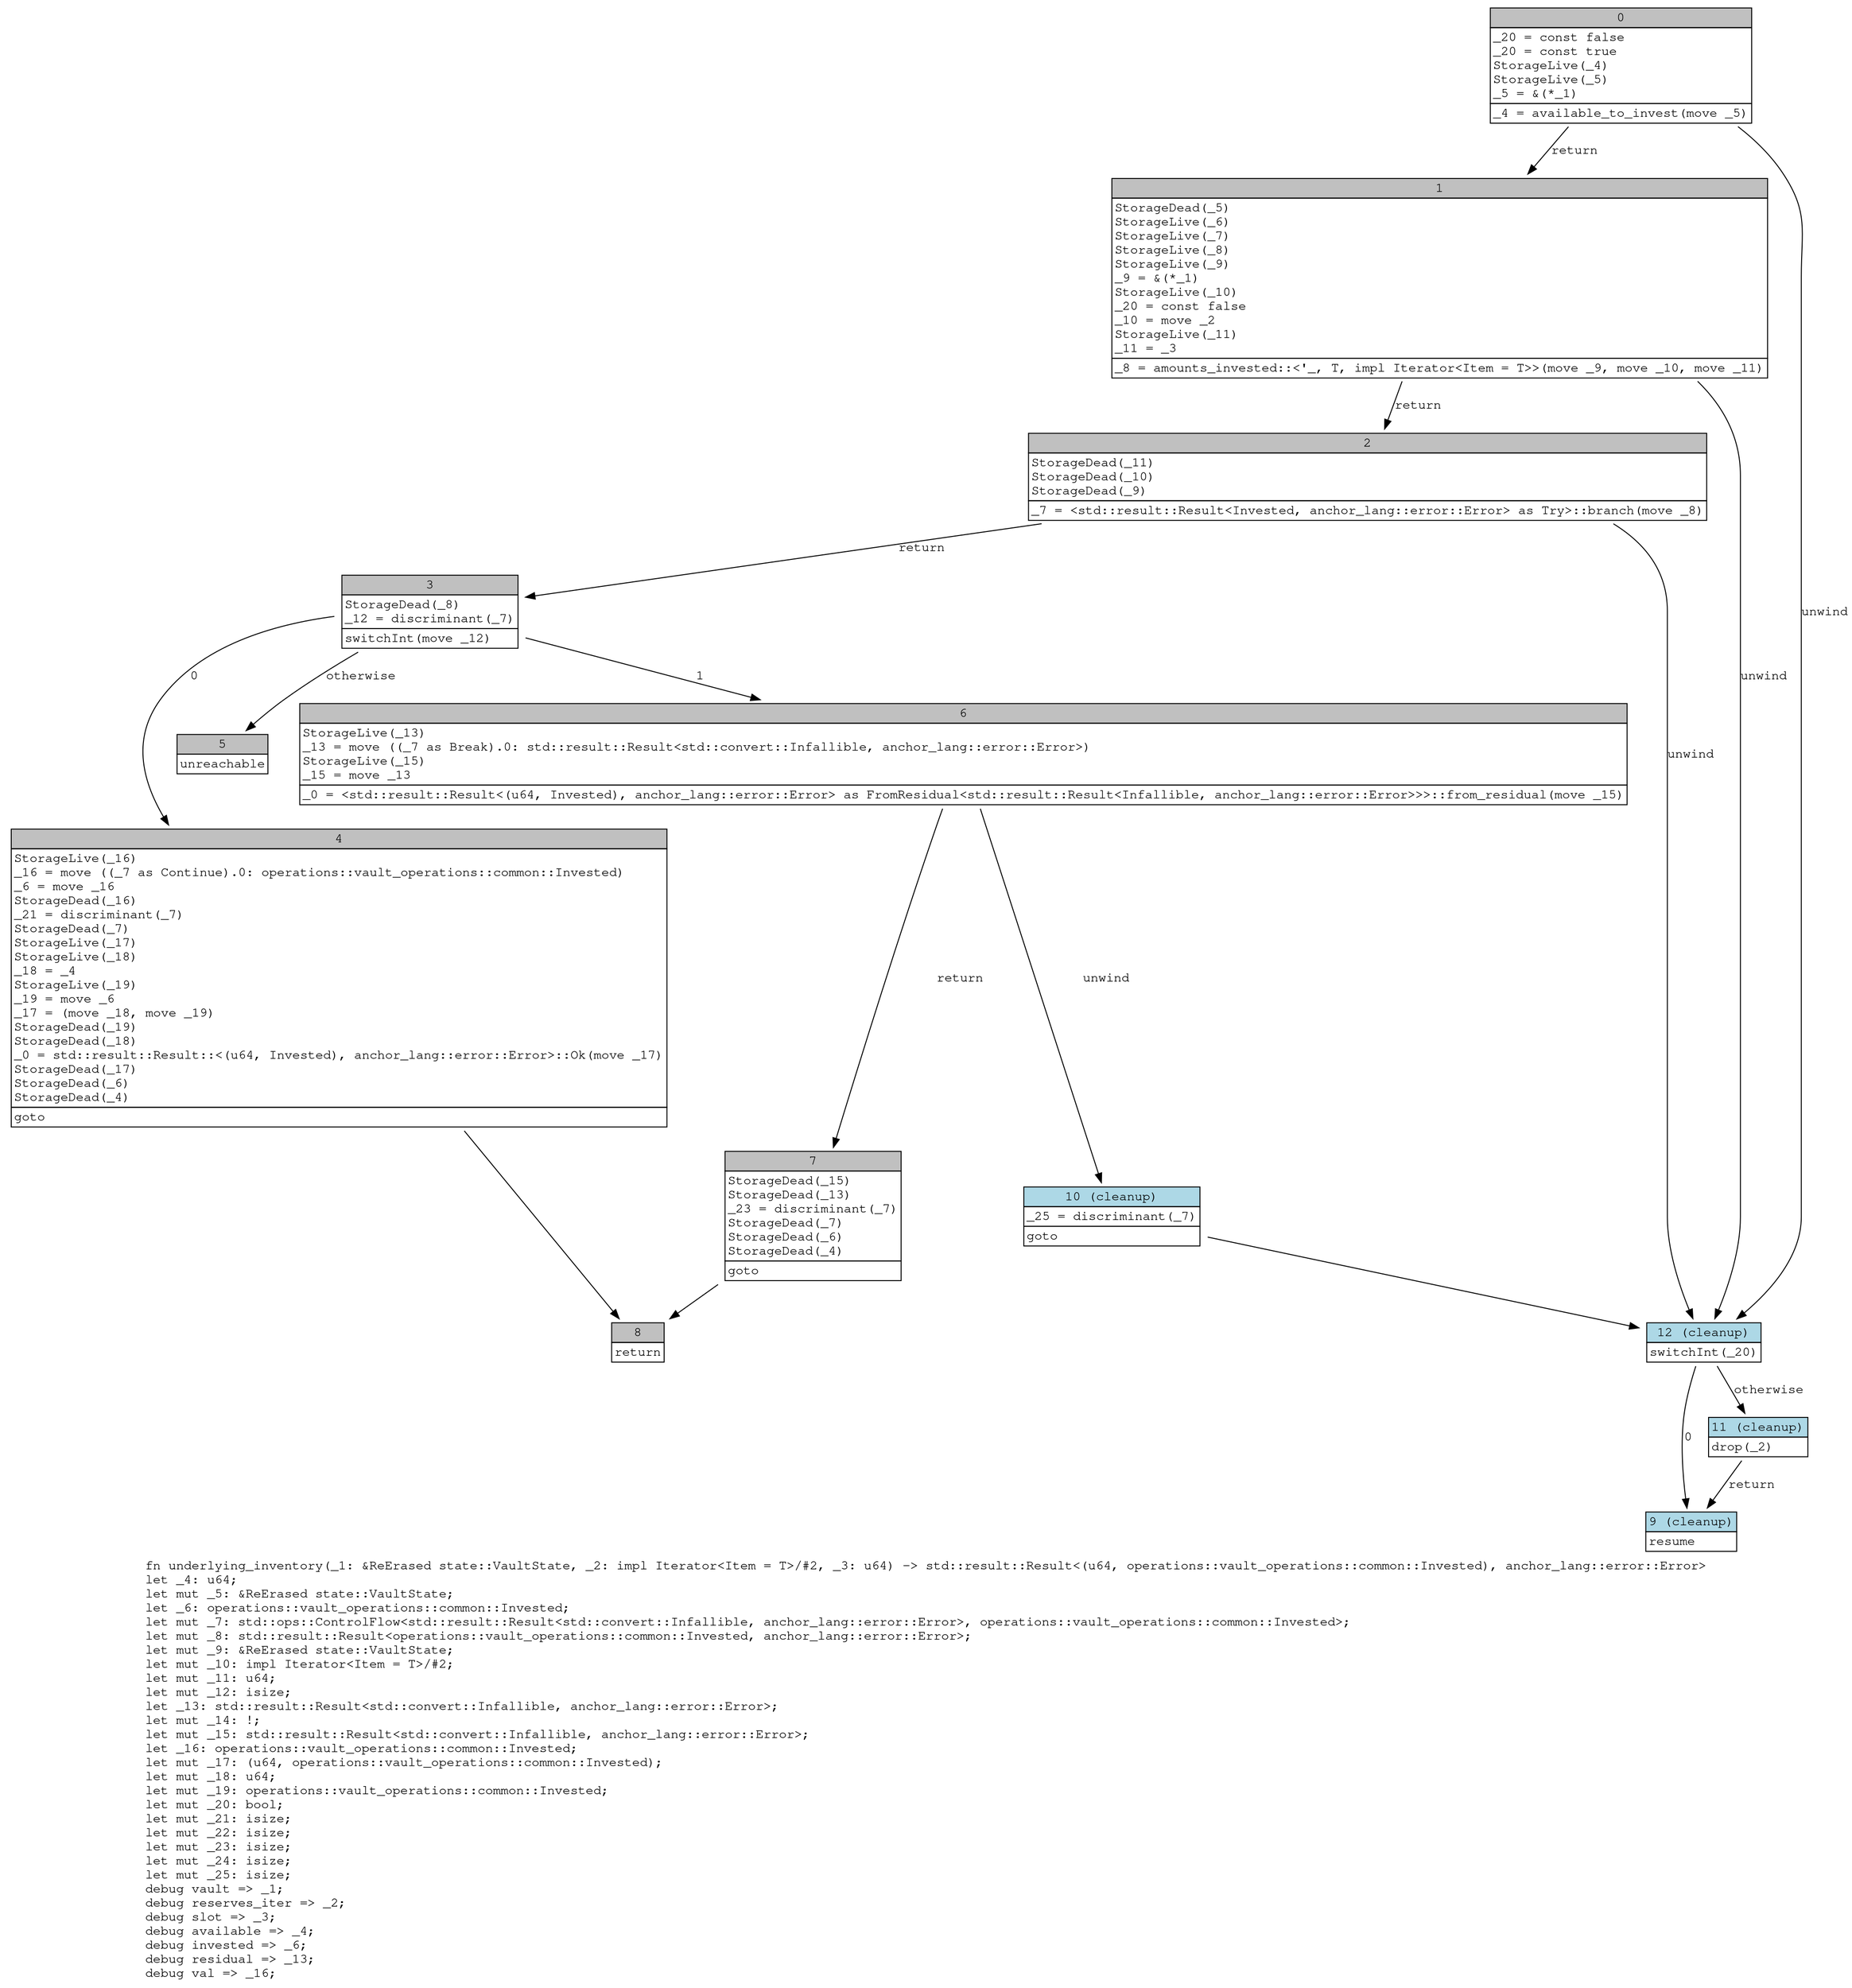 digraph Mir_0_425 {
    graph [fontname="Courier, monospace"];
    node [fontname="Courier, monospace"];
    edge [fontname="Courier, monospace"];
    label=<fn underlying_inventory(_1: &amp;ReErased state::VaultState, _2: impl Iterator&lt;Item = T&gt;/#2, _3: u64) -&gt; std::result::Result&lt;(u64, operations::vault_operations::common::Invested), anchor_lang::error::Error&gt;<br align="left"/>let _4: u64;<br align="left"/>let mut _5: &amp;ReErased state::VaultState;<br align="left"/>let _6: operations::vault_operations::common::Invested;<br align="left"/>let mut _7: std::ops::ControlFlow&lt;std::result::Result&lt;std::convert::Infallible, anchor_lang::error::Error&gt;, operations::vault_operations::common::Invested&gt;;<br align="left"/>let mut _8: std::result::Result&lt;operations::vault_operations::common::Invested, anchor_lang::error::Error&gt;;<br align="left"/>let mut _9: &amp;ReErased state::VaultState;<br align="left"/>let mut _10: impl Iterator&lt;Item = T&gt;/#2;<br align="left"/>let mut _11: u64;<br align="left"/>let mut _12: isize;<br align="left"/>let _13: std::result::Result&lt;std::convert::Infallible, anchor_lang::error::Error&gt;;<br align="left"/>let mut _14: !;<br align="left"/>let mut _15: std::result::Result&lt;std::convert::Infallible, anchor_lang::error::Error&gt;;<br align="left"/>let _16: operations::vault_operations::common::Invested;<br align="left"/>let mut _17: (u64, operations::vault_operations::common::Invested);<br align="left"/>let mut _18: u64;<br align="left"/>let mut _19: operations::vault_operations::common::Invested;<br align="left"/>let mut _20: bool;<br align="left"/>let mut _21: isize;<br align="left"/>let mut _22: isize;<br align="left"/>let mut _23: isize;<br align="left"/>let mut _24: isize;<br align="left"/>let mut _25: isize;<br align="left"/>debug vault =&gt; _1;<br align="left"/>debug reserves_iter =&gt; _2;<br align="left"/>debug slot =&gt; _3;<br align="left"/>debug available =&gt; _4;<br align="left"/>debug invested =&gt; _6;<br align="left"/>debug residual =&gt; _13;<br align="left"/>debug val =&gt; _16;<br align="left"/>>;
    bb0__0_425 [shape="none", label=<<table border="0" cellborder="1" cellspacing="0"><tr><td bgcolor="gray" align="center" colspan="1">0</td></tr><tr><td align="left" balign="left">_20 = const false<br/>_20 = const true<br/>StorageLive(_4)<br/>StorageLive(_5)<br/>_5 = &amp;(*_1)<br/></td></tr><tr><td align="left">_4 = available_to_invest(move _5)</td></tr></table>>];
    bb1__0_425 [shape="none", label=<<table border="0" cellborder="1" cellspacing="0"><tr><td bgcolor="gray" align="center" colspan="1">1</td></tr><tr><td align="left" balign="left">StorageDead(_5)<br/>StorageLive(_6)<br/>StorageLive(_7)<br/>StorageLive(_8)<br/>StorageLive(_9)<br/>_9 = &amp;(*_1)<br/>StorageLive(_10)<br/>_20 = const false<br/>_10 = move _2<br/>StorageLive(_11)<br/>_11 = _3<br/></td></tr><tr><td align="left">_8 = amounts_invested::&lt;'_, T, impl Iterator&lt;Item = T&gt;&gt;(move _9, move _10, move _11)</td></tr></table>>];
    bb2__0_425 [shape="none", label=<<table border="0" cellborder="1" cellspacing="0"><tr><td bgcolor="gray" align="center" colspan="1">2</td></tr><tr><td align="left" balign="left">StorageDead(_11)<br/>StorageDead(_10)<br/>StorageDead(_9)<br/></td></tr><tr><td align="left">_7 = &lt;std::result::Result&lt;Invested, anchor_lang::error::Error&gt; as Try&gt;::branch(move _8)</td></tr></table>>];
    bb3__0_425 [shape="none", label=<<table border="0" cellborder="1" cellspacing="0"><tr><td bgcolor="gray" align="center" colspan="1">3</td></tr><tr><td align="left" balign="left">StorageDead(_8)<br/>_12 = discriminant(_7)<br/></td></tr><tr><td align="left">switchInt(move _12)</td></tr></table>>];
    bb4__0_425 [shape="none", label=<<table border="0" cellborder="1" cellspacing="0"><tr><td bgcolor="gray" align="center" colspan="1">4</td></tr><tr><td align="left" balign="left">StorageLive(_16)<br/>_16 = move ((_7 as Continue).0: operations::vault_operations::common::Invested)<br/>_6 = move _16<br/>StorageDead(_16)<br/>_21 = discriminant(_7)<br/>StorageDead(_7)<br/>StorageLive(_17)<br/>StorageLive(_18)<br/>_18 = _4<br/>StorageLive(_19)<br/>_19 = move _6<br/>_17 = (move _18, move _19)<br/>StorageDead(_19)<br/>StorageDead(_18)<br/>_0 = std::result::Result::&lt;(u64, Invested), anchor_lang::error::Error&gt;::Ok(move _17)<br/>StorageDead(_17)<br/>StorageDead(_6)<br/>StorageDead(_4)<br/></td></tr><tr><td align="left">goto</td></tr></table>>];
    bb5__0_425 [shape="none", label=<<table border="0" cellborder="1" cellspacing="0"><tr><td bgcolor="gray" align="center" colspan="1">5</td></tr><tr><td align="left">unreachable</td></tr></table>>];
    bb6__0_425 [shape="none", label=<<table border="0" cellborder="1" cellspacing="0"><tr><td bgcolor="gray" align="center" colspan="1">6</td></tr><tr><td align="left" balign="left">StorageLive(_13)<br/>_13 = move ((_7 as Break).0: std::result::Result&lt;std::convert::Infallible, anchor_lang::error::Error&gt;)<br/>StorageLive(_15)<br/>_15 = move _13<br/></td></tr><tr><td align="left">_0 = &lt;std::result::Result&lt;(u64, Invested), anchor_lang::error::Error&gt; as FromResidual&lt;std::result::Result&lt;Infallible, anchor_lang::error::Error&gt;&gt;&gt;::from_residual(move _15)</td></tr></table>>];
    bb7__0_425 [shape="none", label=<<table border="0" cellborder="1" cellspacing="0"><tr><td bgcolor="gray" align="center" colspan="1">7</td></tr><tr><td align="left" balign="left">StorageDead(_15)<br/>StorageDead(_13)<br/>_23 = discriminant(_7)<br/>StorageDead(_7)<br/>StorageDead(_6)<br/>StorageDead(_4)<br/></td></tr><tr><td align="left">goto</td></tr></table>>];
    bb8__0_425 [shape="none", label=<<table border="0" cellborder="1" cellspacing="0"><tr><td bgcolor="gray" align="center" colspan="1">8</td></tr><tr><td align="left">return</td></tr></table>>];
    bb9__0_425 [shape="none", label=<<table border="0" cellborder="1" cellspacing="0"><tr><td bgcolor="lightblue" align="center" colspan="1">9 (cleanup)</td></tr><tr><td align="left">resume</td></tr></table>>];
    bb10__0_425 [shape="none", label=<<table border="0" cellborder="1" cellspacing="0"><tr><td bgcolor="lightblue" align="center" colspan="1">10 (cleanup)</td></tr><tr><td align="left" balign="left">_25 = discriminant(_7)<br/></td></tr><tr><td align="left">goto</td></tr></table>>];
    bb11__0_425 [shape="none", label=<<table border="0" cellborder="1" cellspacing="0"><tr><td bgcolor="lightblue" align="center" colspan="1">11 (cleanup)</td></tr><tr><td align="left">drop(_2)</td></tr></table>>];
    bb12__0_425 [shape="none", label=<<table border="0" cellborder="1" cellspacing="0"><tr><td bgcolor="lightblue" align="center" colspan="1">12 (cleanup)</td></tr><tr><td align="left">switchInt(_20)</td></tr></table>>];
    bb0__0_425 -> bb1__0_425 [label="return"];
    bb0__0_425 -> bb12__0_425 [label="unwind"];
    bb1__0_425 -> bb2__0_425 [label="return"];
    bb1__0_425 -> bb12__0_425 [label="unwind"];
    bb2__0_425 -> bb3__0_425 [label="return"];
    bb2__0_425 -> bb12__0_425 [label="unwind"];
    bb3__0_425 -> bb4__0_425 [label="0"];
    bb3__0_425 -> bb6__0_425 [label="1"];
    bb3__0_425 -> bb5__0_425 [label="otherwise"];
    bb4__0_425 -> bb8__0_425 [label=""];
    bb6__0_425 -> bb7__0_425 [label="return"];
    bb6__0_425 -> bb10__0_425 [label="unwind"];
    bb7__0_425 -> bb8__0_425 [label=""];
    bb10__0_425 -> bb12__0_425 [label=""];
    bb11__0_425 -> bb9__0_425 [label="return"];
    bb12__0_425 -> bb9__0_425 [label="0"];
    bb12__0_425 -> bb11__0_425 [label="otherwise"];
}
